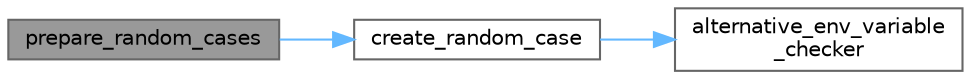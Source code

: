 digraph "prepare_random_cases"
{
 // LATEX_PDF_SIZE
  bgcolor="transparent";
  edge [fontname=Helvetica,fontsize=10,labelfontname=Helvetica,labelfontsize=10];
  node [fontname=Helvetica,fontsize=10,shape=box,height=0.2,width=0.4];
  rankdir="LR";
  Node1 [id="Node000001",label="prepare_random_cases",height=0.2,width=0.4,color="gray40", fillcolor="grey60", style="filled", fontcolor="black",tooltip=" "];
  Node1 -> Node2 [id="edge3_Node000001_Node000002",color="steelblue1",style="solid",tooltip=" "];
  Node2 [id="Node000002",label="create_random_case",height=0.2,width=0.4,color="grey40", fillcolor="white", style="filled",URL="$test__environment__whitebox_8cpp.html#a9fc3a7b3de89a67e335975ec40c10d27",tooltip=" "];
  Node2 -> Node3 [id="edge4_Node000002_Node000003",color="steelblue1",style="solid",tooltip=" "];
  Node3 [id="Node000003",label="alternative_env_variable\l_checker",height=0.2,width=0.4,color="grey40", fillcolor="white", style="filled",URL="$test__environment__whitebox_8cpp.html#afeca88b75ae33940f40bb4196e50788a",tooltip=" "];
}
